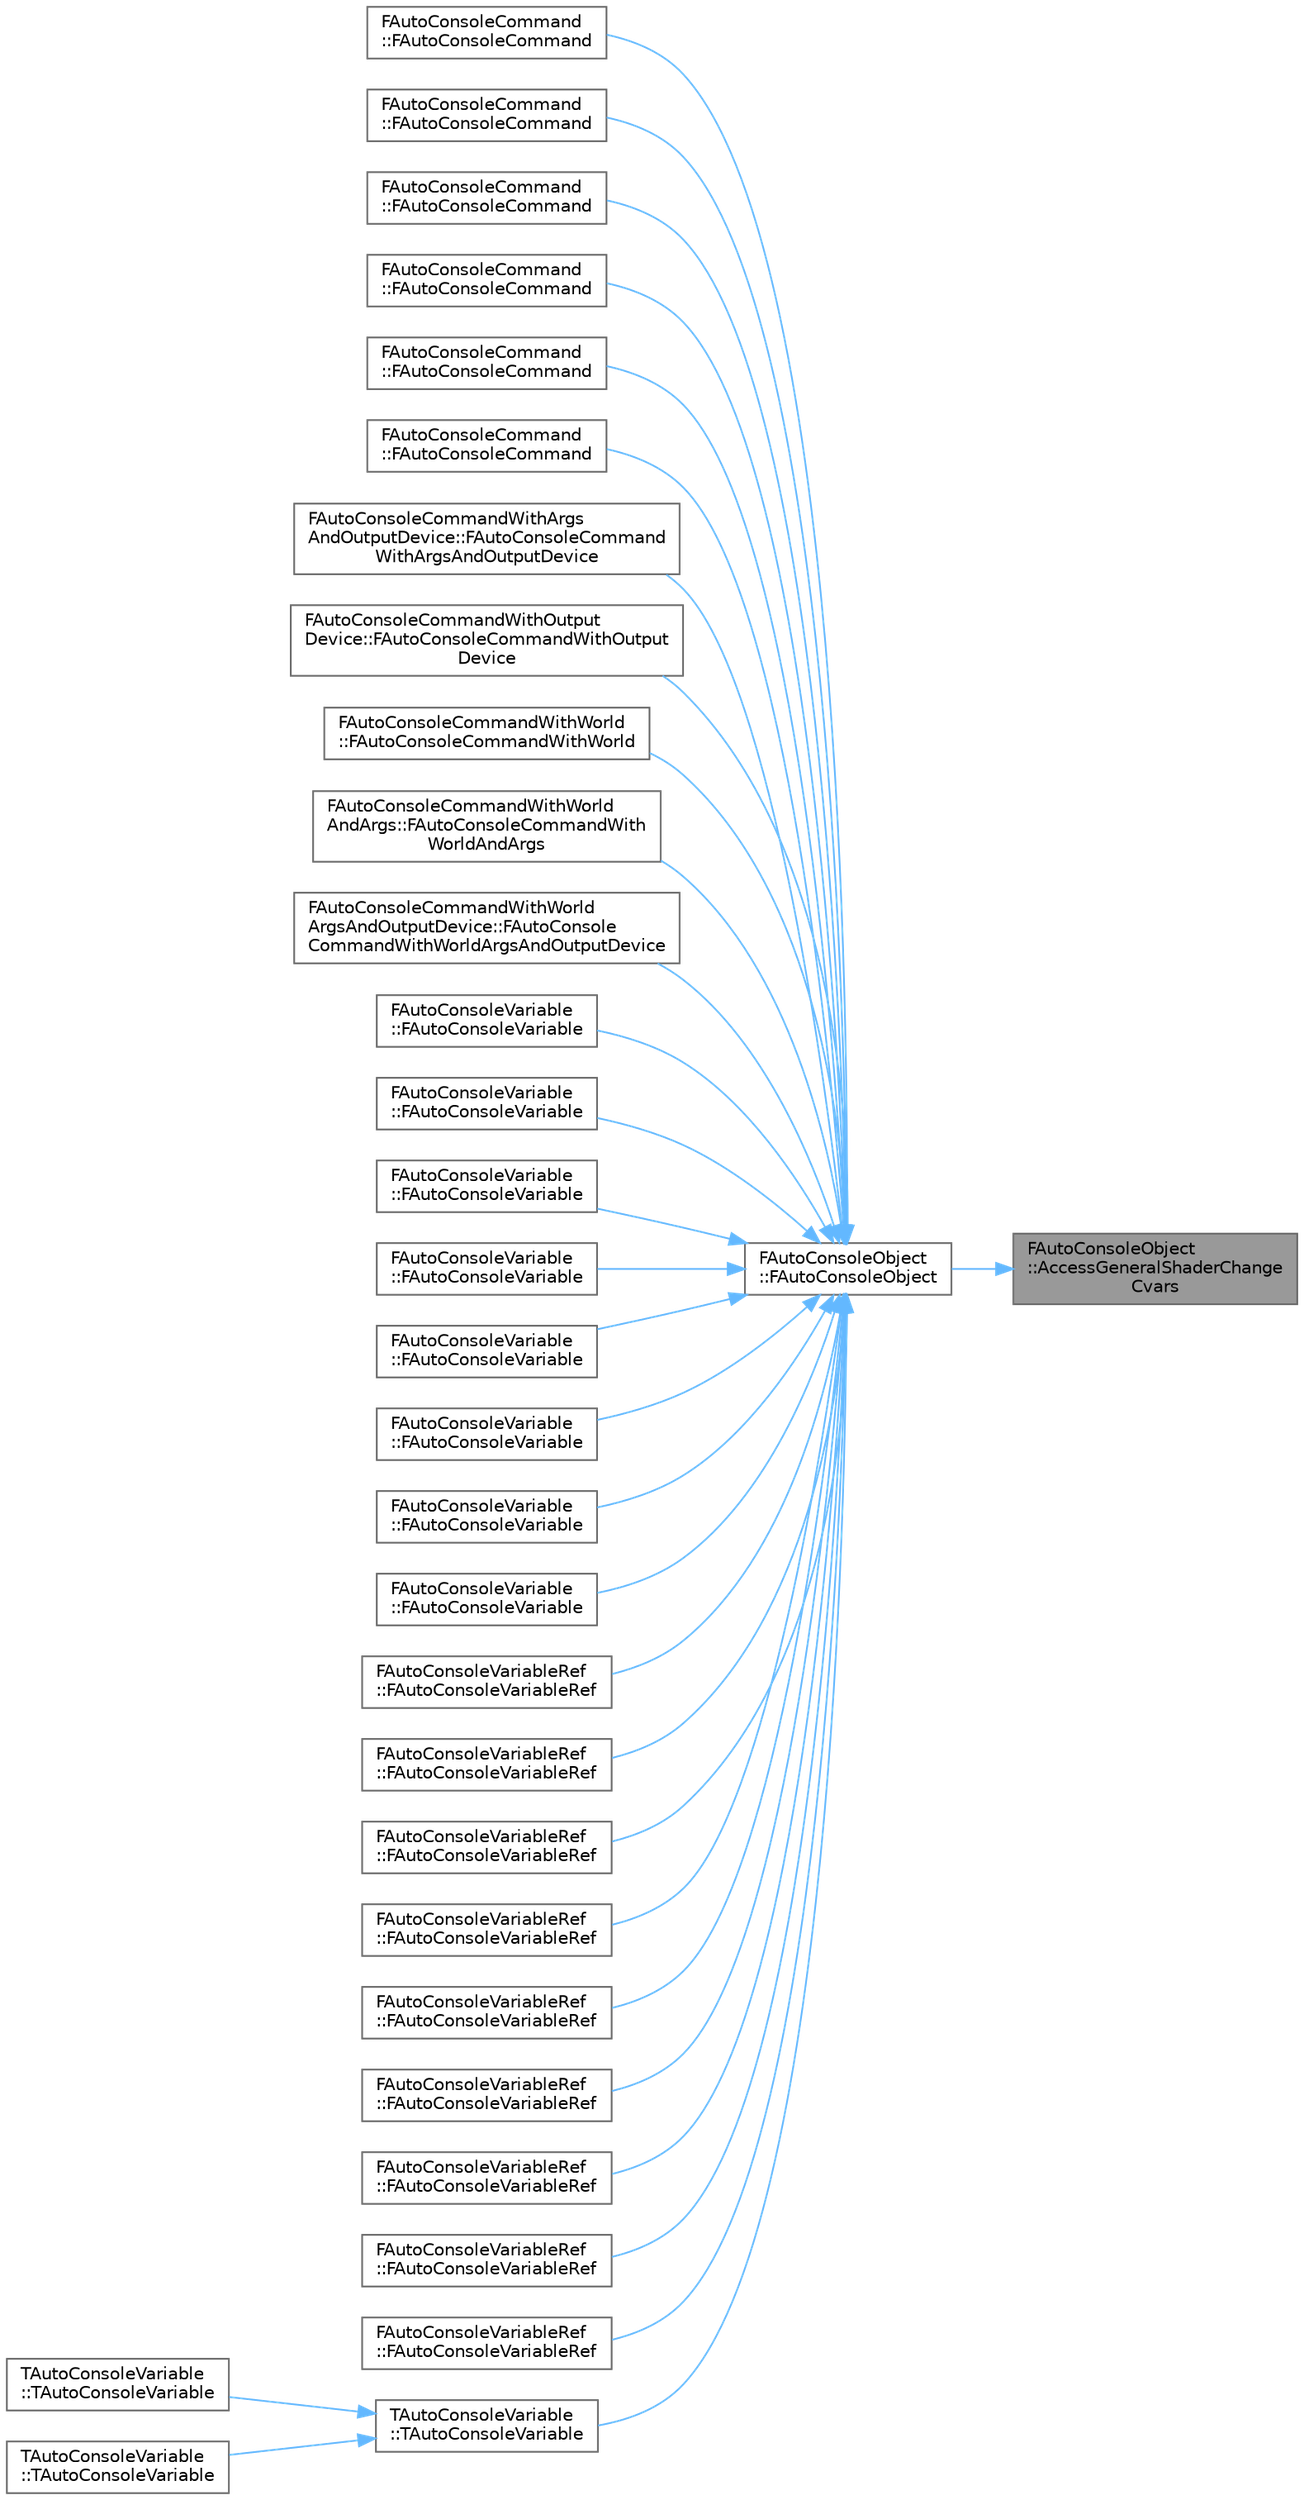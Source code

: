 digraph "FAutoConsoleObject::AccessGeneralShaderChangeCvars"
{
 // INTERACTIVE_SVG=YES
 // LATEX_PDF_SIZE
  bgcolor="transparent";
  edge [fontname=Helvetica,fontsize=10,labelfontname=Helvetica,labelfontsize=10];
  node [fontname=Helvetica,fontsize=10,shape=box,height=0.2,width=0.4];
  rankdir="RL";
  Node1 [id="Node000001",label="FAutoConsoleObject\l::AccessGeneralShaderChange\lCvars",height=0.2,width=0.4,color="gray40", fillcolor="grey60", style="filled", fontcolor="black",tooltip=" "];
  Node1 -> Node2 [id="edge1_Node000001_Node000002",dir="back",color="steelblue1",style="solid",tooltip=" "];
  Node2 [id="Node000002",label="FAutoConsoleObject\l::FAutoConsoleObject",height=0.2,width=0.4,color="grey40", fillcolor="white", style="filled",URL="$dd/d5e/classFAutoConsoleObject.html#a0d41bf543aa5e47de7568dd170e95c2c",tooltip="Constructor, saves the argument for future removal from the console variable system."];
  Node2 -> Node3 [id="edge2_Node000002_Node000003",dir="back",color="steelblue1",style="solid",tooltip=" "];
  Node3 [id="Node000003",label="FAutoConsoleCommand\l::FAutoConsoleCommand",height=0.2,width=0.4,color="grey40", fillcolor="white", style="filled",URL="$d4/da9/classFAutoConsoleCommand.html#adbc9739fcfd292e7be044d5db9ba4244",tooltip="Register a console command that takes no arguments."];
  Node2 -> Node4 [id="edge3_Node000002_Node000004",dir="back",color="steelblue1",style="solid",tooltip=" "];
  Node4 [id="Node000004",label="FAutoConsoleCommand\l::FAutoConsoleCommand",height=0.2,width=0.4,color="grey40", fillcolor="white", style="filled",URL="$d4/da9/classFAutoConsoleCommand.html#ad8b8654710b5c9869ba3926dce42db4e",tooltip="Register a console command that takes an output device."];
  Node2 -> Node5 [id="edge4_Node000002_Node000005",dir="back",color="steelblue1",style="solid",tooltip=" "];
  Node5 [id="Node000005",label="FAutoConsoleCommand\l::FAutoConsoleCommand",height=0.2,width=0.4,color="grey40", fillcolor="white", style="filled",URL="$d4/da9/classFAutoConsoleCommand.html#a1cf52322a9b98a3725f9ec51fe96addb",tooltip="Register a console command that takes arguments."];
  Node2 -> Node6 [id="edge5_Node000002_Node000006",dir="back",color="steelblue1",style="solid",tooltip=" "];
  Node6 [id="Node000006",label="FAutoConsoleCommand\l::FAutoConsoleCommand",height=0.2,width=0.4,color="grey40", fillcolor="white", style="filled",URL="$d4/da9/classFAutoConsoleCommand.html#a88ed6911fcfa3f4353a55b88bd874cfb",tooltip="Register a console command that takes an output device."];
  Node2 -> Node7 [id="edge6_Node000002_Node000007",dir="back",color="steelblue1",style="solid",tooltip=" "];
  Node7 [id="Node000007",label="FAutoConsoleCommand\l::FAutoConsoleCommand",height=0.2,width=0.4,color="grey40", fillcolor="white", style="filled",URL="$d4/da9/classFAutoConsoleCommand.html#abe3e9c25f1af90a39bdd779bc8aa8597",tooltip="Register a console command that takes arguments, a world argument and an output device."];
  Node2 -> Node8 [id="edge7_Node000002_Node000008",dir="back",color="steelblue1",style="solid",tooltip=" "];
  Node8 [id="Node000008",label="FAutoConsoleCommand\l::FAutoConsoleCommand",height=0.2,width=0.4,color="grey40", fillcolor="white", style="filled",URL="$d4/da9/classFAutoConsoleCommand.html#a091cd82c18cbc4dbe2fcfb0928e4add0",tooltip="Register a console command that takes a world argument."];
  Node2 -> Node9 [id="edge8_Node000002_Node000009",dir="back",color="steelblue1",style="solid",tooltip=" "];
  Node9 [id="Node000009",label="FAutoConsoleCommandWithArgs\lAndOutputDevice::FAutoConsoleCommand\lWithArgsAndOutputDevice",height=0.2,width=0.4,color="grey40", fillcolor="white", style="filled",URL="$d5/df0/classFAutoConsoleCommandWithArgsAndOutputDevice.html#acd289bffde130f4440944b4990546dbd",tooltip=" "];
  Node2 -> Node10 [id="edge9_Node000002_Node000010",dir="back",color="steelblue1",style="solid",tooltip=" "];
  Node10 [id="Node000010",label="FAutoConsoleCommandWithOutput\lDevice::FAutoConsoleCommandWithOutput\lDevice",height=0.2,width=0.4,color="grey40", fillcolor="white", style="filled",URL="$de/d98/classFAutoConsoleCommandWithOutputDevice.html#a72aa069625365a5351a348073a7077aa",tooltip="Register a console command that takes an output device."];
  Node2 -> Node11 [id="edge10_Node000002_Node000011",dir="back",color="steelblue1",style="solid",tooltip=" "];
  Node11 [id="Node000011",label="FAutoConsoleCommandWithWorld\l::FAutoConsoleCommandWithWorld",height=0.2,width=0.4,color="grey40", fillcolor="white", style="filled",URL="$db/dd0/classFAutoConsoleCommandWithWorld.html#a1a030730736aee54813f7b84f31a07e1",tooltip="Register a console command that takes a world argument."];
  Node2 -> Node12 [id="edge11_Node000002_Node000012",dir="back",color="steelblue1",style="solid",tooltip=" "];
  Node12 [id="Node000012",label="FAutoConsoleCommandWithWorld\lAndArgs::FAutoConsoleCommandWith\lWorldAndArgs",height=0.2,width=0.4,color="grey40", fillcolor="white", style="filled",URL="$de/da3/classFAutoConsoleCommandWithWorldAndArgs.html#abf98dcb9956a7ba07711a6b35ffc9962",tooltip="Register a console command that takes arguments and a world argument."];
  Node2 -> Node13 [id="edge12_Node000002_Node000013",dir="back",color="steelblue1",style="solid",tooltip=" "];
  Node13 [id="Node000013",label="FAutoConsoleCommandWithWorld\lArgsAndOutputDevice::FAutoConsole\lCommandWithWorldArgsAndOutputDevice",height=0.2,width=0.4,color="grey40", fillcolor="white", style="filled",URL="$dd/dab/classFAutoConsoleCommandWithWorldArgsAndOutputDevice.html#aba423fdd0eeeeb6fc13aeb45f9bab1b2",tooltip="Register a console command that takes an output device."];
  Node2 -> Node14 [id="edge13_Node000002_Node000014",dir="back",color="steelblue1",style="solid",tooltip=" "];
  Node14 [id="Node000014",label="FAutoConsoleVariable\l::FAutoConsoleVariable",height=0.2,width=0.4,color="grey40", fillcolor="white", style="filled",URL="$d5/de2/classFAutoConsoleVariable.html#ad97da08e1780db1a7b029af1ba8ce87c",tooltip="Create a bool console variable."];
  Node2 -> Node15 [id="edge14_Node000002_Node000015",dir="back",color="steelblue1",style="solid",tooltip=" "];
  Node15 [id="Node000015",label="FAutoConsoleVariable\l::FAutoConsoleVariable",height=0.2,width=0.4,color="grey40", fillcolor="white", style="filled",URL="$d5/de2/classFAutoConsoleVariable.html#a7733f3fe08b58ca6883941dc1b85e686",tooltip="Create a bool console variable."];
  Node2 -> Node16 [id="edge15_Node000002_Node000016",dir="back",color="steelblue1",style="solid",tooltip=" "];
  Node16 [id="Node000016",label="FAutoConsoleVariable\l::FAutoConsoleVariable",height=0.2,width=0.4,color="grey40", fillcolor="white", style="filled",URL="$d5/de2/classFAutoConsoleVariable.html#a9e6be2e06da56e05f9498f359774d4d5",tooltip="Create a string console variable."];
  Node2 -> Node17 [id="edge16_Node000002_Node000017",dir="back",color="steelblue1",style="solid",tooltip=" "];
  Node17 [id="Node000017",label="FAutoConsoleVariable\l::FAutoConsoleVariable",height=0.2,width=0.4,color="grey40", fillcolor="white", style="filled",URL="$d5/de2/classFAutoConsoleVariable.html#afb6383f8d147c0bf91d05c8f039627b5",tooltip="Create a string console variable."];
  Node2 -> Node18 [id="edge17_Node000002_Node000018",dir="back",color="steelblue1",style="solid",tooltip=" "];
  Node18 [id="Node000018",label="FAutoConsoleVariable\l::FAutoConsoleVariable",height=0.2,width=0.4,color="grey40", fillcolor="white", style="filled",URL="$d5/de2/classFAutoConsoleVariable.html#aa0b225d970384be4f3a8f880edb97aa7",tooltip="Create a float console variable."];
  Node2 -> Node19 [id="edge18_Node000002_Node000019",dir="back",color="steelblue1",style="solid",tooltip=" "];
  Node19 [id="Node000019",label="FAutoConsoleVariable\l::FAutoConsoleVariable",height=0.2,width=0.4,color="grey40", fillcolor="white", style="filled",URL="$d5/de2/classFAutoConsoleVariable.html#adbb5e1ad6dbcf8396d6cd7dd7be336c9",tooltip="Create a float console variable."];
  Node2 -> Node20 [id="edge19_Node000002_Node000020",dir="back",color="steelblue1",style="solid",tooltip=" "];
  Node20 [id="Node000020",label="FAutoConsoleVariable\l::FAutoConsoleVariable",height=0.2,width=0.4,color="grey40", fillcolor="white", style="filled",URL="$d5/de2/classFAutoConsoleVariable.html#ae916f077e2413f52661a2c7f2f385d0a",tooltip="Create a int console variable."];
  Node2 -> Node21 [id="edge20_Node000002_Node000021",dir="back",color="steelblue1",style="solid",tooltip=" "];
  Node21 [id="Node000021",label="FAutoConsoleVariable\l::FAutoConsoleVariable",height=0.2,width=0.4,color="grey40", fillcolor="white", style="filled",URL="$d5/de2/classFAutoConsoleVariable.html#af45df1f00c4d46fad663d4c688b0d1e2",tooltip="Create a int console variable."];
  Node2 -> Node22 [id="edge21_Node000002_Node000022",dir="back",color="steelblue1",style="solid",tooltip=" "];
  Node22 [id="Node000022",label="FAutoConsoleVariableRef\l::FAutoConsoleVariableRef",height=0.2,width=0.4,color="grey40", fillcolor="white", style="filled",URL="$d8/d21/classFAutoConsoleVariableRef.html#a4d7fea37301d3010f28292ce3ab5fa97",tooltip="Create a reference to a bool console variable."];
  Node2 -> Node23 [id="edge22_Node000002_Node000023",dir="back",color="steelblue1",style="solid",tooltip=" "];
  Node23 [id="Node000023",label="FAutoConsoleVariableRef\l::FAutoConsoleVariableRef",height=0.2,width=0.4,color="grey40", fillcolor="white", style="filled",URL="$d8/d21/classFAutoConsoleVariableRef.html#aeb28244dd26348cbb2723a4352e79d3a",tooltip="Create a reference to a bool console variable."];
  Node2 -> Node24 [id="edge23_Node000002_Node000024",dir="back",color="steelblue1",style="solid",tooltip=" "];
  Node24 [id="Node000024",label="FAutoConsoleVariableRef\l::FAutoConsoleVariableRef",height=0.2,width=0.4,color="grey40", fillcolor="white", style="filled",URL="$d8/d21/classFAutoConsoleVariableRef.html#a6c94d3ba14a9be95ad1313b13c1a3e7e",tooltip="Create a reference to a float console variable."];
  Node2 -> Node25 [id="edge24_Node000002_Node000025",dir="back",color="steelblue1",style="solid",tooltip=" "];
  Node25 [id="Node000025",label="FAutoConsoleVariableRef\l::FAutoConsoleVariableRef",height=0.2,width=0.4,color="grey40", fillcolor="white", style="filled",URL="$d8/d21/classFAutoConsoleVariableRef.html#ab382cfeee06a1b1dc4d435f3f82d50b8",tooltip="Create a reference to a float console variable."];
  Node2 -> Node26 [id="edge25_Node000002_Node000026",dir="back",color="steelblue1",style="solid",tooltip=" "];
  Node26 [id="Node000026",label="FAutoConsoleVariableRef\l::FAutoConsoleVariableRef",height=0.2,width=0.4,color="grey40", fillcolor="white", style="filled",URL="$d8/d21/classFAutoConsoleVariableRef.html#aadd207f77bee007608fdccd14fbdd3cc",tooltip="Create a reference to a FName console variable."];
  Node2 -> Node27 [id="edge26_Node000002_Node000027",dir="back",color="steelblue1",style="solid",tooltip=" "];
  Node27 [id="Node000027",label="FAutoConsoleVariableRef\l::FAutoConsoleVariableRef",height=0.2,width=0.4,color="grey40", fillcolor="white", style="filled",URL="$d8/d21/classFAutoConsoleVariableRef.html#adb6dda83dcec5a1340203ba4f3669a47",tooltip="Create a reference to a FString console variable."];
  Node2 -> Node28 [id="edge27_Node000002_Node000028",dir="back",color="steelblue1",style="solid",tooltip=" "];
  Node28 [id="Node000028",label="FAutoConsoleVariableRef\l::FAutoConsoleVariableRef",height=0.2,width=0.4,color="grey40", fillcolor="white", style="filled",URL="$d8/d21/classFAutoConsoleVariableRef.html#a87871a31c5bae6801f990df180de6b97",tooltip="Create a reference to a FString console variable."];
  Node2 -> Node29 [id="edge28_Node000002_Node000029",dir="back",color="steelblue1",style="solid",tooltip=" "];
  Node29 [id="Node000029",label="FAutoConsoleVariableRef\l::FAutoConsoleVariableRef",height=0.2,width=0.4,color="grey40", fillcolor="white", style="filled",URL="$d8/d21/classFAutoConsoleVariableRef.html#a7a2c1271b68eb0b51e0183bf2977cadf",tooltip="Create a reference to a int console variable."];
  Node2 -> Node30 [id="edge29_Node000002_Node000030",dir="back",color="steelblue1",style="solid",tooltip=" "];
  Node30 [id="Node000030",label="FAutoConsoleVariableRef\l::FAutoConsoleVariableRef",height=0.2,width=0.4,color="grey40", fillcolor="white", style="filled",URL="$d8/d21/classFAutoConsoleVariableRef.html#a68b60b0d3fe5ce6b4d613f81008f68fa",tooltip="Create a reference to a int console variable."];
  Node2 -> Node31 [id="edge30_Node000002_Node000031",dir="back",color="steelblue1",style="solid",tooltip=" "];
  Node31 [id="Node000031",label="TAutoConsoleVariable\l::TAutoConsoleVariable",height=0.2,width=0.4,color="grey40", fillcolor="white", style="filled",URL="$d7/d07/classTAutoConsoleVariable.html#ad1cf0fdac3a0722b0bb597c26d19bfe0",tooltip=" "];
  Node31 -> Node32 [id="edge31_Node000031_Node000032",dir="back",color="steelblue1",style="solid",tooltip=" "];
  Node32 [id="Node000032",label="TAutoConsoleVariable\l::TAutoConsoleVariable",height=0.2,width=0.4,color="grey40", fillcolor="white", style="filled",URL="$d7/d07/classTAutoConsoleVariable.html#a402063b279f9f3c5fdc2c482c08e93f4",tooltip="Create a float, int or string console variable."];
  Node31 -> Node33 [id="edge32_Node000031_Node000033",dir="back",color="steelblue1",style="solid",tooltip=" "];
  Node33 [id="Node000033",label="TAutoConsoleVariable\l::TAutoConsoleVariable",height=0.2,width=0.4,color="grey40", fillcolor="white", style="filled",URL="$d7/d07/classTAutoConsoleVariable.html#a96830eb37e19e61553295be98b6c5619",tooltip="Create a float, int or string console variable."];
}
